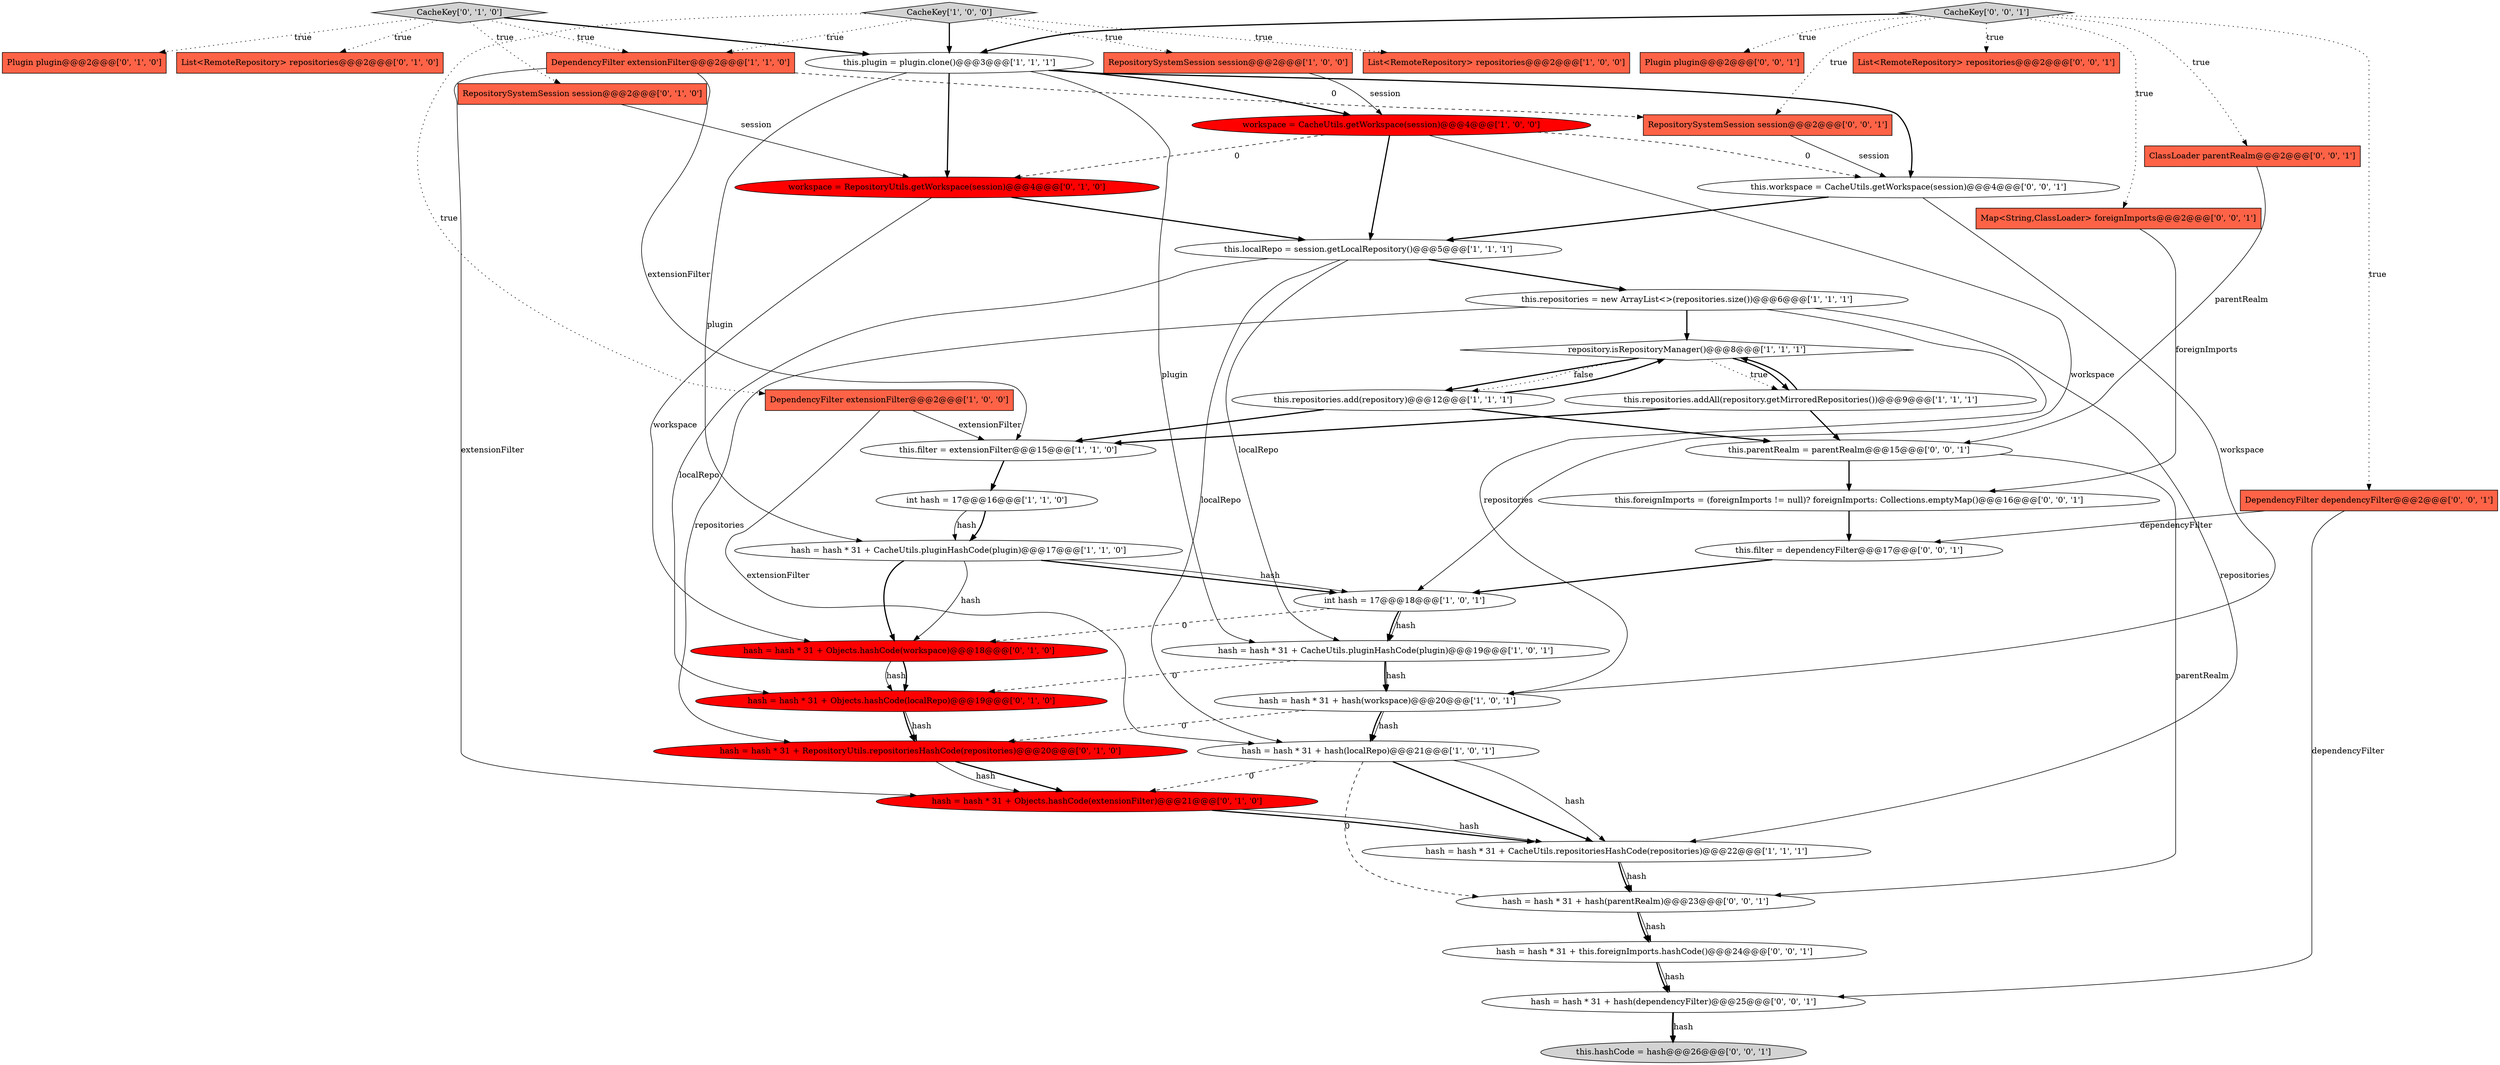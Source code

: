 digraph {
26 [style = filled, label = "Plugin plugin@@@2@@@['0', '1', '0']", fillcolor = tomato, shape = box image = "AAA0AAABBB2BBB"];
0 [style = filled, label = "this.localRepo = session.getLocalRepository()@@@5@@@['1', '1', '1']", fillcolor = white, shape = ellipse image = "AAA0AAABBB1BBB"];
7 [style = filled, label = "RepositorySystemSession session@@@2@@@['1', '0', '0']", fillcolor = tomato, shape = box image = "AAA0AAABBB1BBB"];
17 [style = filled, label = "int hash = 17@@@18@@@['1', '0', '1']", fillcolor = white, shape = ellipse image = "AAA0AAABBB1BBB"];
6 [style = filled, label = "List<RemoteRepository> repositories@@@2@@@['1', '0', '0']", fillcolor = tomato, shape = box image = "AAA0AAABBB1BBB"];
39 [style = filled, label = "List<RemoteRepository> repositories@@@2@@@['0', '0', '1']", fillcolor = tomato, shape = box image = "AAA0AAABBB3BBB"];
25 [style = filled, label = "hash = hash * 31 + Objects.hashCode(workspace)@@@18@@@['0', '1', '0']", fillcolor = red, shape = ellipse image = "AAA1AAABBB2BBB"];
5 [style = filled, label = "DependencyFilter extensionFilter@@@2@@@['1', '0', '0']", fillcolor = tomato, shape = box image = "AAA0AAABBB1BBB"];
43 [style = filled, label = "hash = hash * 31 + hash(dependencyFilter)@@@25@@@['0', '0', '1']", fillcolor = white, shape = ellipse image = "AAA0AAABBB3BBB"];
20 [style = filled, label = "hash = hash * 31 + Objects.hashCode(localRepo)@@@19@@@['0', '1', '0']", fillcolor = red, shape = ellipse image = "AAA1AAABBB2BBB"];
4 [style = filled, label = "this.repositories.add(repository)@@@12@@@['1', '1', '1']", fillcolor = white, shape = ellipse image = "AAA0AAABBB1BBB"];
29 [style = filled, label = "hash = hash * 31 + hash(parentRealm)@@@23@@@['0', '0', '1']", fillcolor = white, shape = ellipse image = "AAA0AAABBB3BBB"];
32 [style = filled, label = "Plugin plugin@@@2@@@['0', '0', '1']", fillcolor = tomato, shape = box image = "AAA0AAABBB3BBB"];
16 [style = filled, label = "hash = hash * 31 + CacheUtils.pluginHashCode(plugin)@@@17@@@['1', '1', '0']", fillcolor = white, shape = ellipse image = "AAA0AAABBB1BBB"];
23 [style = filled, label = "workspace = RepositoryUtils.getWorkspace(session)@@@4@@@['0', '1', '0']", fillcolor = red, shape = ellipse image = "AAA1AAABBB2BBB"];
10 [style = filled, label = "hash = hash * 31 + CacheUtils.pluginHashCode(plugin)@@@19@@@['1', '0', '1']", fillcolor = white, shape = ellipse image = "AAA0AAABBB1BBB"];
31 [style = filled, label = "this.filter = dependencyFilter@@@17@@@['0', '0', '1']", fillcolor = white, shape = ellipse image = "AAA0AAABBB3BBB"];
36 [style = filled, label = "this.workspace = CacheUtils.getWorkspace(session)@@@4@@@['0', '0', '1']", fillcolor = white, shape = ellipse image = "AAA0AAABBB3BBB"];
42 [style = filled, label = "RepositorySystemSession session@@@2@@@['0', '0', '1']", fillcolor = tomato, shape = box image = "AAA0AAABBB3BBB"];
27 [style = filled, label = "RepositorySystemSession session@@@2@@@['0', '1', '0']", fillcolor = tomato, shape = box image = "AAA0AAABBB2BBB"];
3 [style = filled, label = "int hash = 17@@@16@@@['1', '1', '0']", fillcolor = white, shape = ellipse image = "AAA0AAABBB1BBB"];
40 [style = filled, label = "this.parentRealm = parentRealm@@@15@@@['0', '0', '1']", fillcolor = white, shape = ellipse image = "AAA0AAABBB3BBB"];
21 [style = filled, label = "hash = hash * 31 + RepositoryUtils.repositoriesHashCode(repositories)@@@20@@@['0', '1', '0']", fillcolor = red, shape = ellipse image = "AAA1AAABBB2BBB"];
30 [style = filled, label = "ClassLoader parentRealm@@@2@@@['0', '0', '1']", fillcolor = tomato, shape = box image = "AAA0AAABBB3BBB"];
8 [style = filled, label = "this.repositories = new ArrayList<>(repositories.size())@@@6@@@['1', '1', '1']", fillcolor = white, shape = ellipse image = "AAA0AAABBB1BBB"];
22 [style = filled, label = "hash = hash * 31 + Objects.hashCode(extensionFilter)@@@21@@@['0', '1', '0']", fillcolor = red, shape = ellipse image = "AAA1AAABBB2BBB"];
14 [style = filled, label = "repository.isRepositoryManager()@@@8@@@['1', '1', '1']", fillcolor = white, shape = diamond image = "AAA0AAABBB1BBB"];
33 [style = filled, label = "DependencyFilter dependencyFilter@@@2@@@['0', '0', '1']", fillcolor = tomato, shape = box image = "AAA0AAABBB3BBB"];
34 [style = filled, label = "hash = hash * 31 + this.foreignImports.hashCode()@@@24@@@['0', '0', '1']", fillcolor = white, shape = ellipse image = "AAA0AAABBB3BBB"];
37 [style = filled, label = "CacheKey['0', '0', '1']", fillcolor = lightgray, shape = diamond image = "AAA0AAABBB3BBB"];
12 [style = filled, label = "this.repositories.addAll(repository.getMirroredRepositories())@@@9@@@['1', '1', '1']", fillcolor = white, shape = ellipse image = "AAA0AAABBB1BBB"];
9 [style = filled, label = "DependencyFilter extensionFilter@@@2@@@['1', '1', '0']", fillcolor = tomato, shape = box image = "AAA0AAABBB1BBB"];
1 [style = filled, label = "this.filter = extensionFilter@@@15@@@['1', '1', '0']", fillcolor = white, shape = ellipse image = "AAA0AAABBB1BBB"];
13 [style = filled, label = "CacheKey['1', '0', '0']", fillcolor = lightgray, shape = diamond image = "AAA0AAABBB1BBB"];
19 [style = filled, label = "hash = hash * 31 + hash(workspace)@@@20@@@['1', '0', '1']", fillcolor = white, shape = ellipse image = "AAA0AAABBB1BBB"];
38 [style = filled, label = "Map<String,ClassLoader> foreignImports@@@2@@@['0', '0', '1']", fillcolor = tomato, shape = box image = "AAA0AAABBB3BBB"];
28 [style = filled, label = "CacheKey['0', '1', '0']", fillcolor = lightgray, shape = diamond image = "AAA0AAABBB2BBB"];
35 [style = filled, label = "this.hashCode = hash@@@26@@@['0', '0', '1']", fillcolor = lightgray, shape = ellipse image = "AAA0AAABBB3BBB"];
24 [style = filled, label = "List<RemoteRepository> repositories@@@2@@@['0', '1', '0']", fillcolor = tomato, shape = box image = "AAA0AAABBB2BBB"];
41 [style = filled, label = "this.foreignImports = (foreignImports != null)? foreignImports: Collections.emptyMap()@@@16@@@['0', '0', '1']", fillcolor = white, shape = ellipse image = "AAA0AAABBB3BBB"];
2 [style = filled, label = "hash = hash * 31 + CacheUtils.repositoriesHashCode(repositories)@@@22@@@['1', '1', '1']", fillcolor = white, shape = ellipse image = "AAA0AAABBB1BBB"];
15 [style = filled, label = "this.plugin = plugin.clone()@@@3@@@['1', '1', '1']", fillcolor = white, shape = ellipse image = "AAA0AAABBB1BBB"];
11 [style = filled, label = "hash = hash * 31 + hash(localRepo)@@@21@@@['1', '0', '1']", fillcolor = white, shape = ellipse image = "AAA0AAABBB1BBB"];
18 [style = filled, label = "workspace = CacheUtils.getWorkspace(session)@@@4@@@['1', '0', '0']", fillcolor = red, shape = ellipse image = "AAA1AAABBB1BBB"];
20->21 [style = solid, label="hash"];
38->41 [style = solid, label="foreignImports"];
9->1 [style = solid, label="extensionFilter"];
27->23 [style = solid, label="session"];
10->19 [style = bold, label=""];
19->11 [style = bold, label=""];
13->5 [style = dotted, label="true"];
37->15 [style = bold, label=""];
25->20 [style = solid, label="hash"];
3->16 [style = bold, label=""];
29->34 [style = bold, label=""];
0->20 [style = solid, label="localRepo"];
16->25 [style = solid, label="hash"];
12->40 [style = bold, label=""];
37->38 [style = dotted, label="true"];
36->0 [style = bold, label=""];
8->2 [style = solid, label="repositories"];
43->35 [style = bold, label=""];
0->8 [style = bold, label=""];
10->20 [style = dashed, label="0"];
28->27 [style = dotted, label="true"];
15->10 [style = solid, label="plugin"];
18->0 [style = bold, label=""];
13->9 [style = dotted, label="true"];
13->6 [style = dotted, label="true"];
15->16 [style = solid, label="plugin"];
2->29 [style = solid, label="hash"];
14->12 [style = dotted, label="true"];
30->40 [style = solid, label="parentRealm"];
11->22 [style = dashed, label="0"];
7->18 [style = solid, label="session"];
13->7 [style = dotted, label="true"];
16->17 [style = bold, label=""];
12->1 [style = bold, label=""];
34->43 [style = solid, label="hash"];
43->35 [style = solid, label="hash"];
29->34 [style = solid, label="hash"];
28->24 [style = dotted, label="true"];
21->22 [style = bold, label=""];
33->43 [style = solid, label="dependencyFilter"];
12->14 [style = bold, label=""];
28->9 [style = dotted, label="true"];
5->11 [style = solid, label="extensionFilter"];
18->17 [style = solid, label="workspace"];
13->15 [style = bold, label=""];
10->19 [style = solid, label="hash"];
15->36 [style = bold, label=""];
14->4 [style = bold, label=""];
17->10 [style = bold, label=""];
4->14 [style = bold, label=""];
22->2 [style = bold, label=""];
23->25 [style = solid, label="workspace"];
9->42 [style = dashed, label="0"];
22->2 [style = solid, label="hash"];
1->3 [style = bold, label=""];
8->14 [style = bold, label=""];
42->36 [style = solid, label="session"];
8->19 [style = solid, label="repositories"];
23->0 [style = bold, label=""];
17->25 [style = dashed, label="0"];
40->29 [style = solid, label="parentRealm"];
25->20 [style = bold, label=""];
37->32 [style = dotted, label="true"];
16->17 [style = solid, label="hash"];
18->23 [style = dashed, label="0"];
18->36 [style = dashed, label="0"];
33->31 [style = solid, label="dependencyFilter"];
41->31 [style = bold, label=""];
4->1 [style = bold, label=""];
37->42 [style = dotted, label="true"];
31->17 [style = bold, label=""];
34->43 [style = bold, label=""];
19->11 [style = solid, label="hash"];
4->40 [style = bold, label=""];
15->23 [style = bold, label=""];
37->33 [style = dotted, label="true"];
28->15 [style = bold, label=""];
11->2 [style = solid, label="hash"];
0->10 [style = solid, label="localRepo"];
11->29 [style = dashed, label="0"];
17->10 [style = solid, label="hash"];
16->25 [style = bold, label=""];
15->18 [style = bold, label=""];
8->21 [style = solid, label="repositories"];
11->2 [style = bold, label=""];
37->30 [style = dotted, label="true"];
20->21 [style = bold, label=""];
19->21 [style = dashed, label="0"];
28->26 [style = dotted, label="true"];
14->12 [style = bold, label=""];
37->39 [style = dotted, label="true"];
40->41 [style = bold, label=""];
36->19 [style = solid, label="workspace"];
9->22 [style = solid, label="extensionFilter"];
2->29 [style = bold, label=""];
14->4 [style = dotted, label="false"];
5->1 [style = solid, label="extensionFilter"];
21->22 [style = solid, label="hash"];
0->11 [style = solid, label="localRepo"];
3->16 [style = solid, label="hash"];
}
